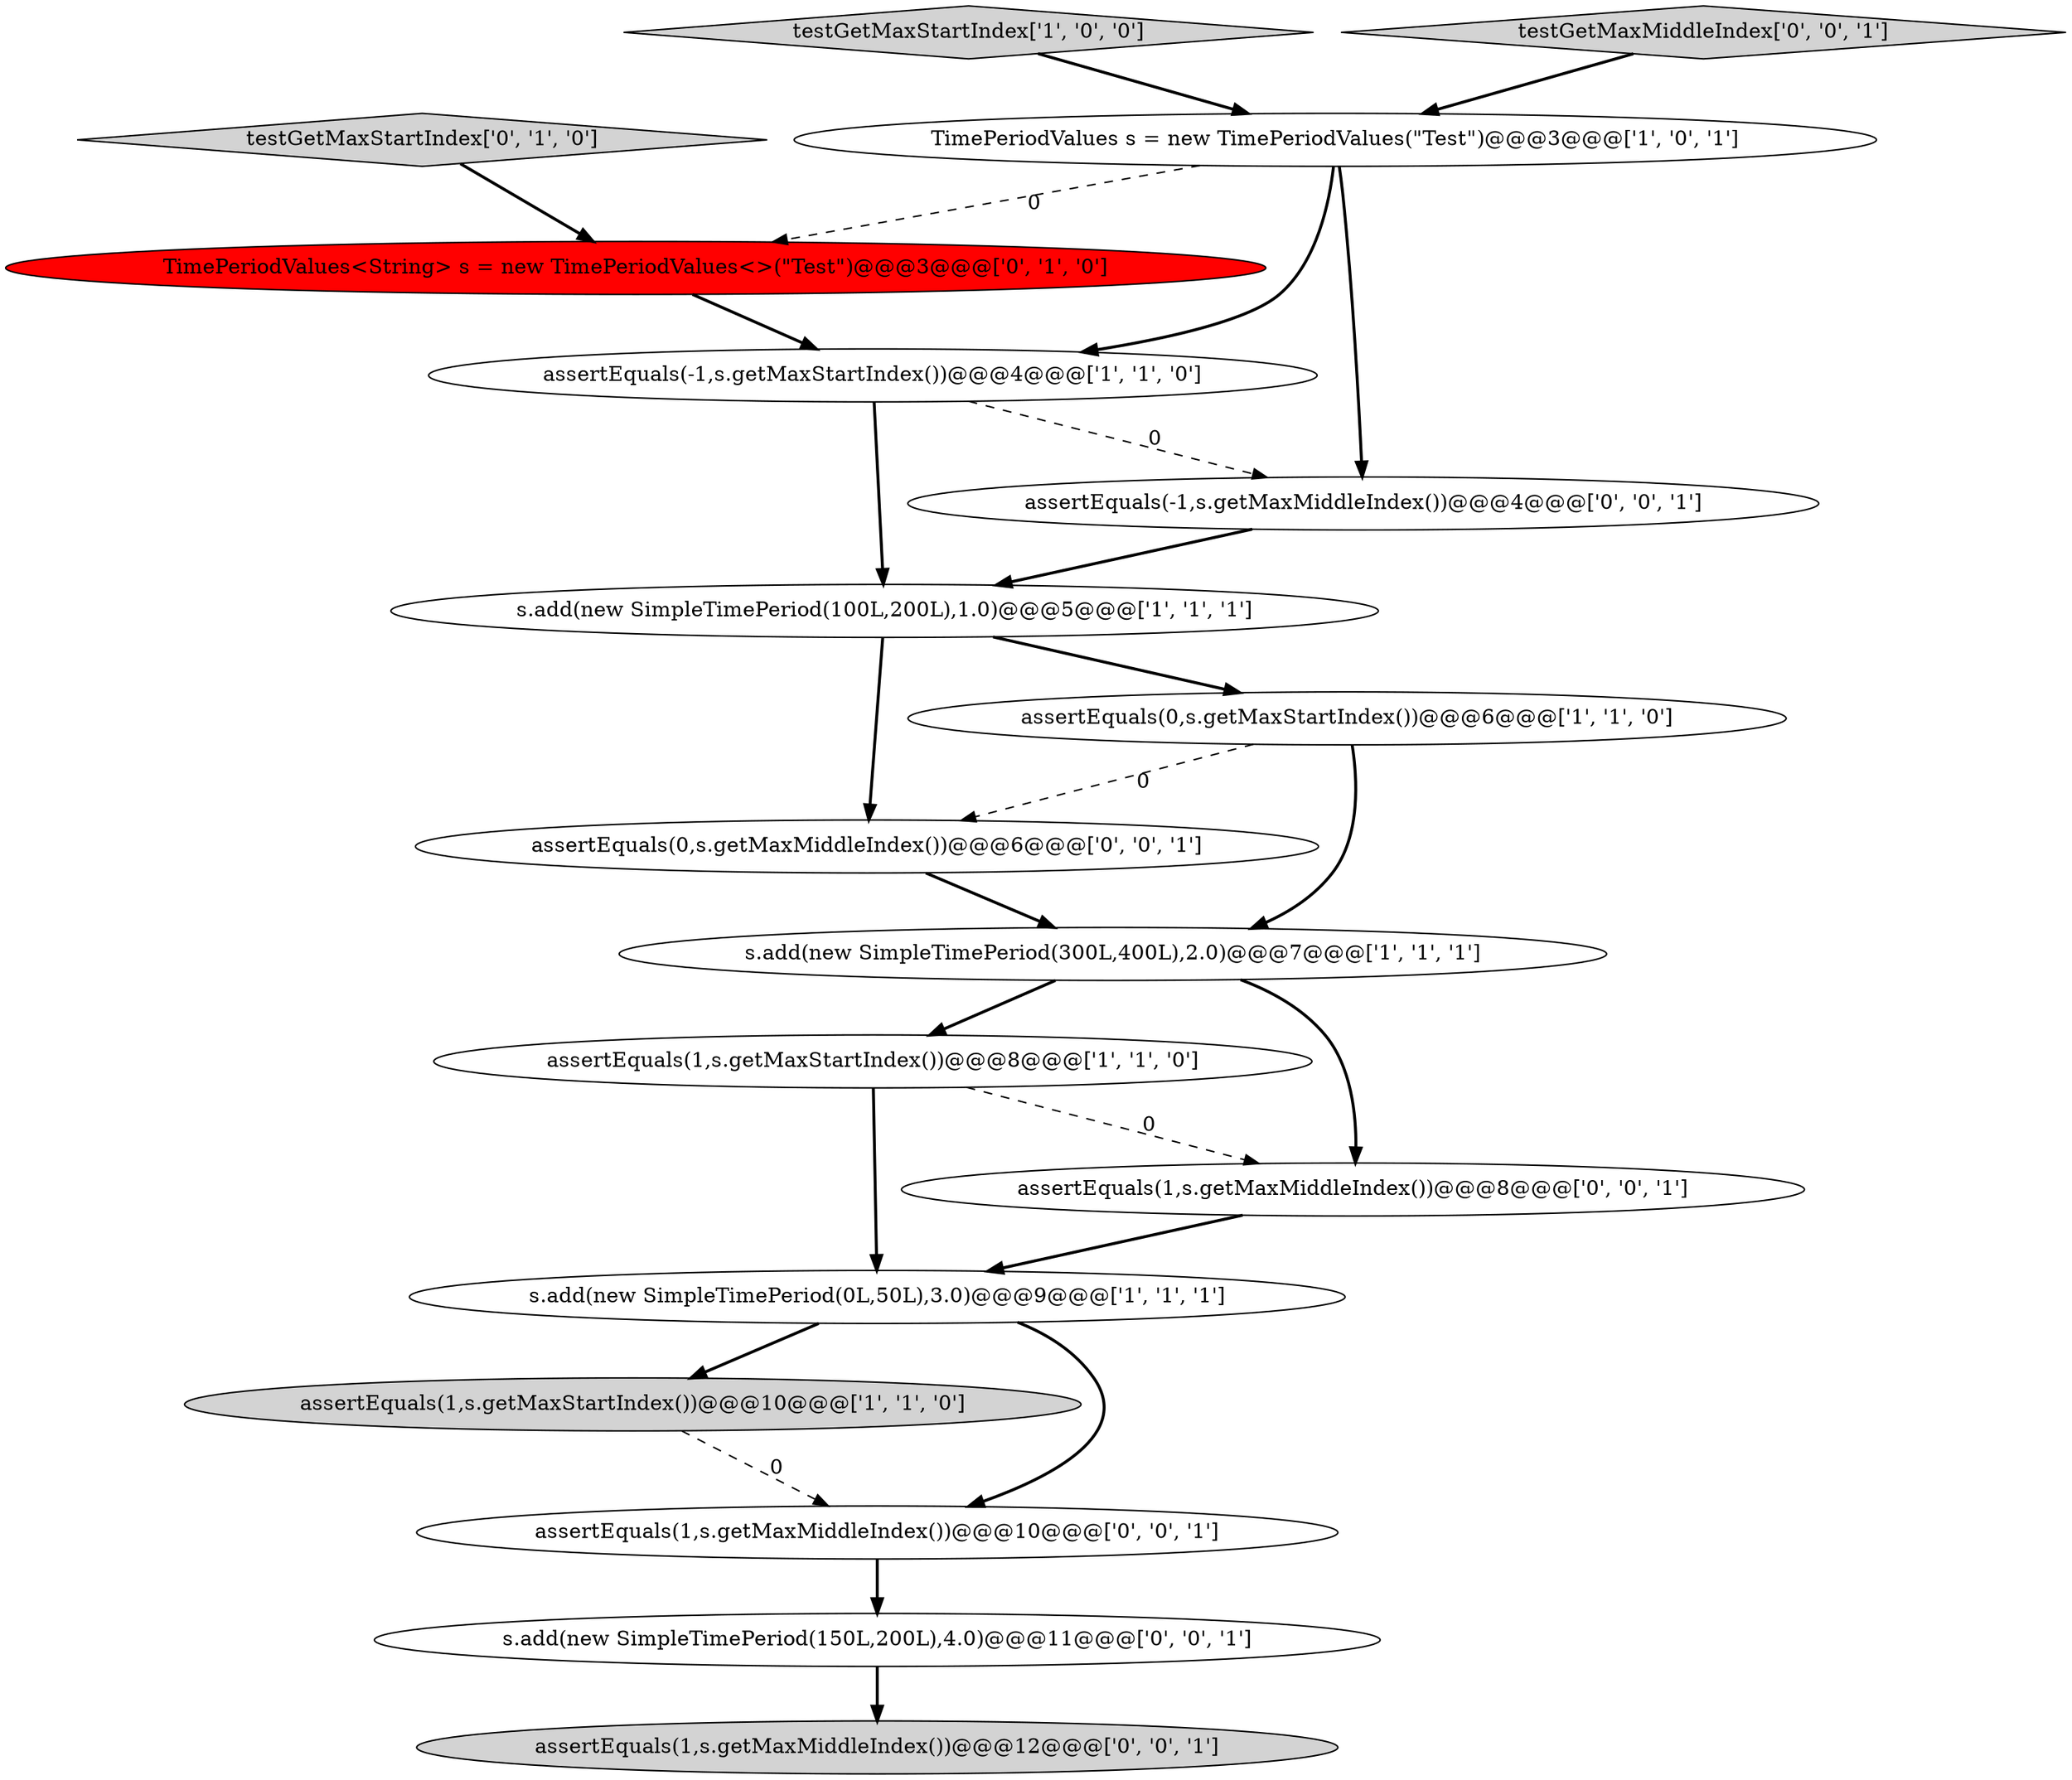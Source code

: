 digraph {
7 [style = filled, label = "TimePeriodValues s = new TimePeriodValues(\"Test\")@@@3@@@['1', '0', '1']", fillcolor = white, shape = ellipse image = "AAA0AAABBB1BBB"];
15 [style = filled, label = "assertEquals(1,s.getMaxMiddleIndex())@@@12@@@['0', '0', '1']", fillcolor = lightgray, shape = ellipse image = "AAA0AAABBB3BBB"];
4 [style = filled, label = "testGetMaxStartIndex['1', '0', '0']", fillcolor = lightgray, shape = diamond image = "AAA0AAABBB1BBB"];
16 [style = filled, label = "assertEquals(0,s.getMaxMiddleIndex())@@@6@@@['0', '0', '1']", fillcolor = white, shape = ellipse image = "AAA0AAABBB3BBB"];
5 [style = filled, label = "assertEquals(0,s.getMaxStartIndex())@@@6@@@['1', '1', '0']", fillcolor = white, shape = ellipse image = "AAA0AAABBB1BBB"];
8 [style = filled, label = "assertEquals(1,s.getMaxStartIndex())@@@8@@@['1', '1', '0']", fillcolor = white, shape = ellipse image = "AAA0AAABBB1BBB"];
6 [style = filled, label = "s.add(new SimpleTimePeriod(100L,200L),1.0)@@@5@@@['1', '1', '1']", fillcolor = white, shape = ellipse image = "AAA0AAABBB1BBB"];
3 [style = filled, label = "s.add(new SimpleTimePeriod(0L,50L),3.0)@@@9@@@['1', '1', '1']", fillcolor = white, shape = ellipse image = "AAA0AAABBB1BBB"];
0 [style = filled, label = "s.add(new SimpleTimePeriod(300L,400L),2.0)@@@7@@@['1', '1', '1']", fillcolor = white, shape = ellipse image = "AAA0AAABBB1BBB"];
2 [style = filled, label = "assertEquals(-1,s.getMaxStartIndex())@@@4@@@['1', '1', '0']", fillcolor = white, shape = ellipse image = "AAA0AAABBB1BBB"];
9 [style = filled, label = "TimePeriodValues<String> s = new TimePeriodValues<>(\"Test\")@@@3@@@['0', '1', '0']", fillcolor = red, shape = ellipse image = "AAA1AAABBB2BBB"];
10 [style = filled, label = "testGetMaxStartIndex['0', '1', '0']", fillcolor = lightgray, shape = diamond image = "AAA0AAABBB2BBB"];
14 [style = filled, label = "testGetMaxMiddleIndex['0', '0', '1']", fillcolor = lightgray, shape = diamond image = "AAA0AAABBB3BBB"];
1 [style = filled, label = "assertEquals(1,s.getMaxStartIndex())@@@10@@@['1', '1', '0']", fillcolor = lightgray, shape = ellipse image = "AAA0AAABBB1BBB"];
17 [style = filled, label = "assertEquals(1,s.getMaxMiddleIndex())@@@8@@@['0', '0', '1']", fillcolor = white, shape = ellipse image = "AAA0AAABBB3BBB"];
11 [style = filled, label = "assertEquals(1,s.getMaxMiddleIndex())@@@10@@@['0', '0', '1']", fillcolor = white, shape = ellipse image = "AAA0AAABBB3BBB"];
12 [style = filled, label = "assertEquals(-1,s.getMaxMiddleIndex())@@@4@@@['0', '0', '1']", fillcolor = white, shape = ellipse image = "AAA0AAABBB3BBB"];
13 [style = filled, label = "s.add(new SimpleTimePeriod(150L,200L),4.0)@@@11@@@['0', '0', '1']", fillcolor = white, shape = ellipse image = "AAA0AAABBB3BBB"];
16->0 [style = bold, label=""];
3->1 [style = bold, label=""];
9->2 [style = bold, label=""];
7->12 [style = bold, label=""];
2->6 [style = bold, label=""];
0->17 [style = bold, label=""];
8->3 [style = bold, label=""];
3->11 [style = bold, label=""];
12->6 [style = bold, label=""];
4->7 [style = bold, label=""];
14->7 [style = bold, label=""];
5->16 [style = dashed, label="0"];
2->12 [style = dashed, label="0"];
6->5 [style = bold, label=""];
5->0 [style = bold, label=""];
6->16 [style = bold, label=""];
7->2 [style = bold, label=""];
7->9 [style = dashed, label="0"];
1->11 [style = dashed, label="0"];
11->13 [style = bold, label=""];
0->8 [style = bold, label=""];
17->3 [style = bold, label=""];
8->17 [style = dashed, label="0"];
10->9 [style = bold, label=""];
13->15 [style = bold, label=""];
}
